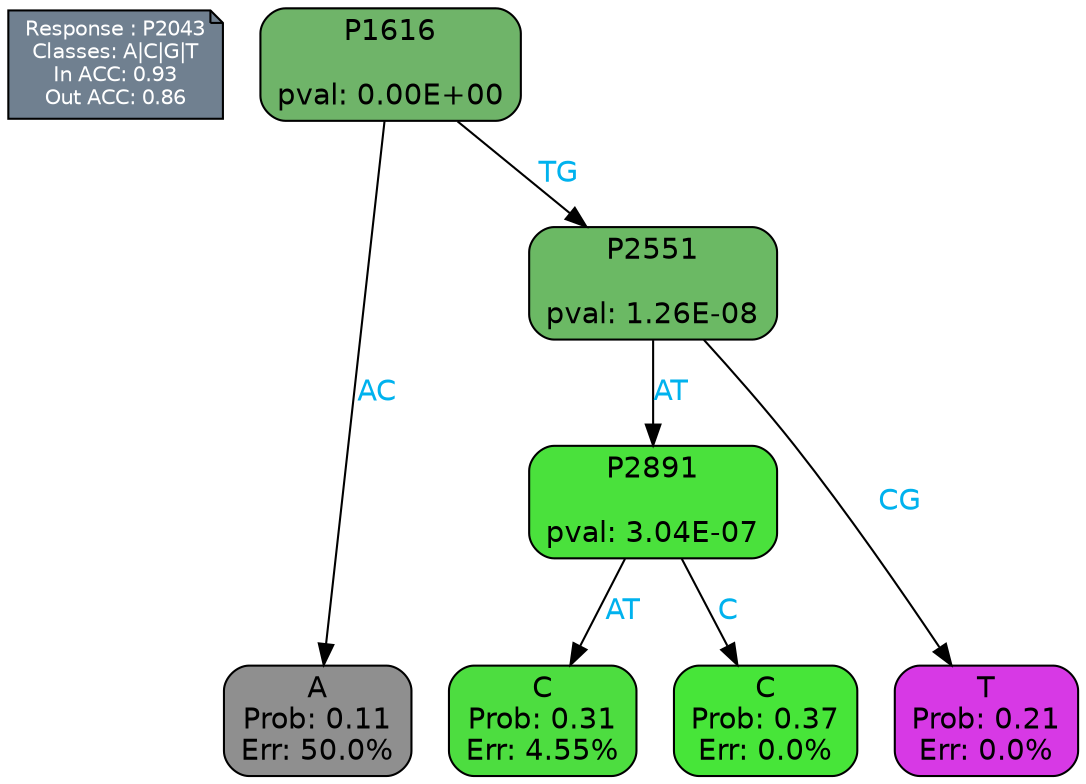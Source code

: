 digraph Tree {
node [shape=box, style="filled, rounded", color="black", fontname=helvetica] ;
graph [ranksep=equally, splines=polylines, bgcolor=transparent, dpi=600] ;
edge [fontname=helvetica] ;
LEGEND [label="Response : P2043
Classes: A|C|G|T
In ACC: 0.93
Out ACC: 0.86
",shape=note,align=left,style=filled,fillcolor="slategray",fontcolor="white",fontsize=10];1 [label="P1616

pval: 0.00E+00", fillcolor="#6fb469"] ;
2 [label="A
Prob: 0.11
Err: 50.0%", fillcolor="#8f8f8f"] ;
3 [label="P2551

pval: 1.26E-08", fillcolor="#6bb964"] ;
4 [label="P2891

pval: 3.04E-07", fillcolor="#4ae13c"] ;
5 [label="C
Prob: 0.31
Err: 4.55%", fillcolor="#4ddd40"] ;
6 [label="C
Prob: 0.37
Err: 0.0%", fillcolor="#47e539"] ;
7 [label="T
Prob: 0.21
Err: 0.0%", fillcolor="#d739e5"] ;
1 -> 2 [label="AC",fontcolor=deepskyblue2] ;
1 -> 3 [label="TG",fontcolor=deepskyblue2] ;
3 -> 4 [label="AT",fontcolor=deepskyblue2] ;
3 -> 7 [label="CG",fontcolor=deepskyblue2] ;
4 -> 5 [label="AT",fontcolor=deepskyblue2] ;
4 -> 6 [label="C",fontcolor=deepskyblue2] ;
{rank = same; 2;5;6;7;}{rank = same; LEGEND;1;}}